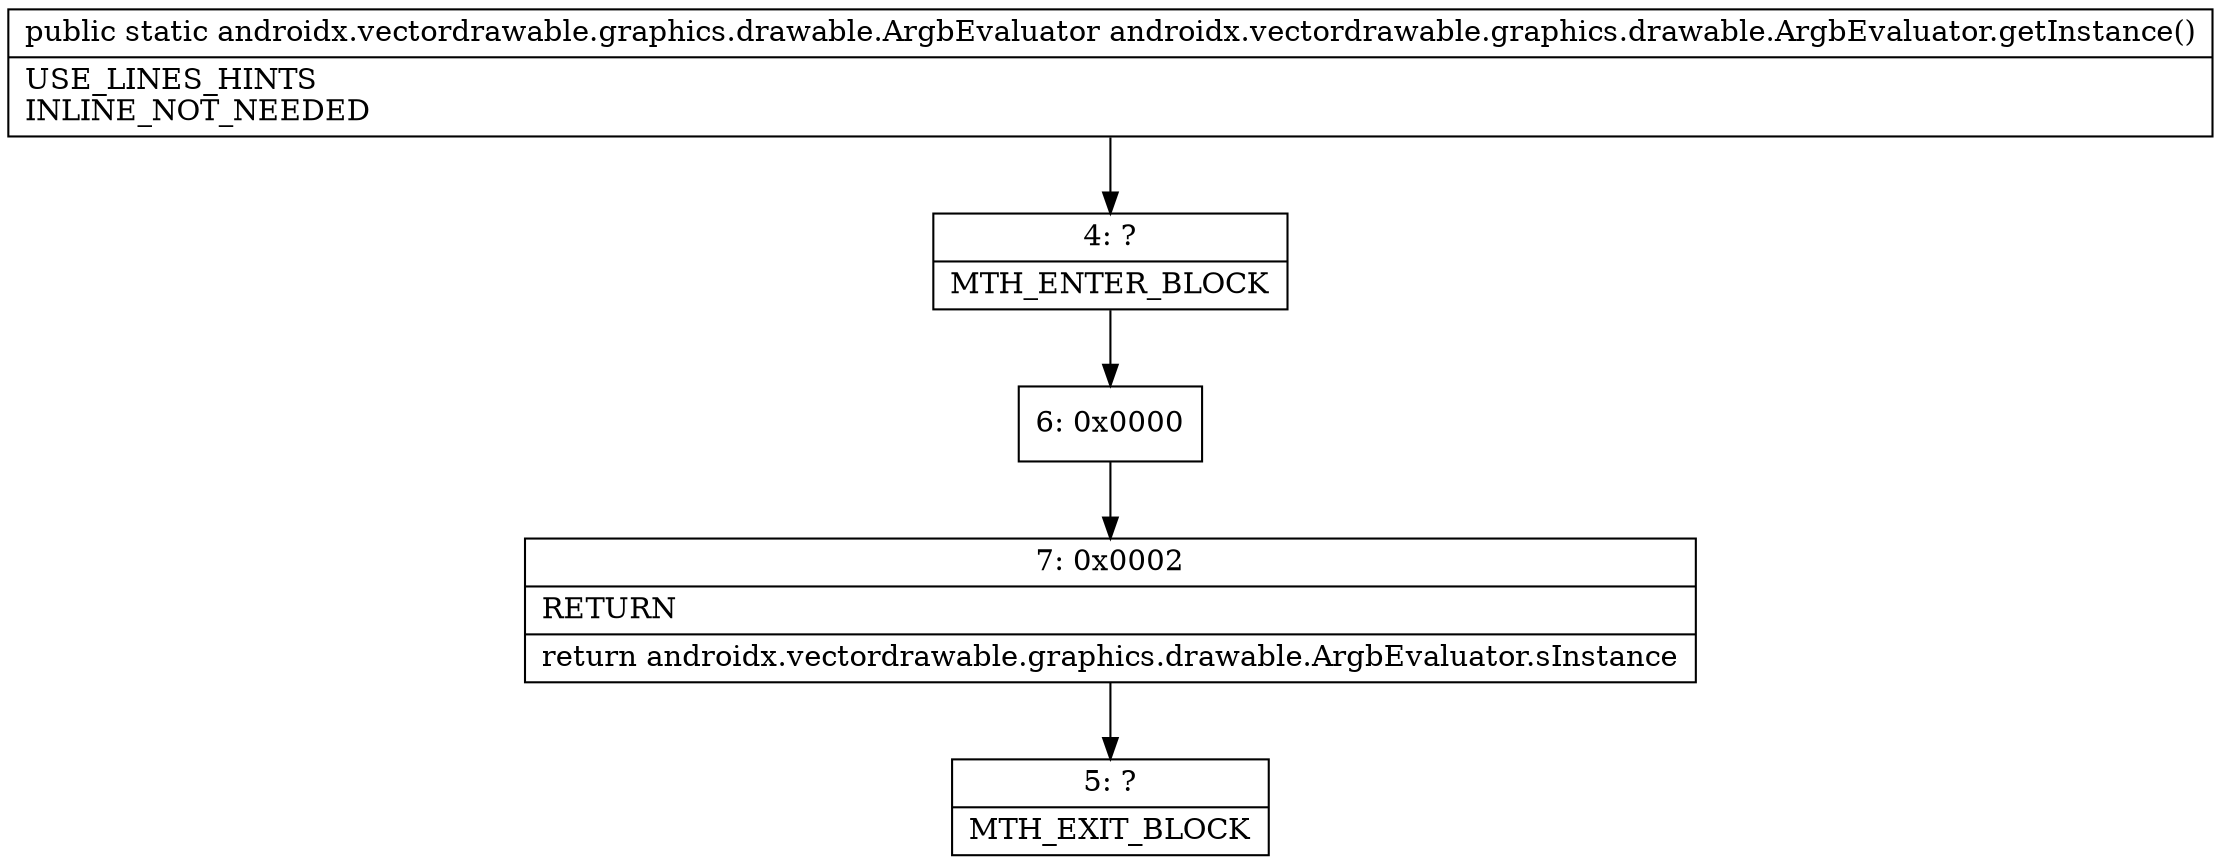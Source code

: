 digraph "CFG forandroidx.vectordrawable.graphics.drawable.ArgbEvaluator.getInstance()Landroidx\/vectordrawable\/graphics\/drawable\/ArgbEvaluator;" {
Node_4 [shape=record,label="{4\:\ ?|MTH_ENTER_BLOCK\l}"];
Node_6 [shape=record,label="{6\:\ 0x0000}"];
Node_7 [shape=record,label="{7\:\ 0x0002|RETURN\l|return androidx.vectordrawable.graphics.drawable.ArgbEvaluator.sInstance\l}"];
Node_5 [shape=record,label="{5\:\ ?|MTH_EXIT_BLOCK\l}"];
MethodNode[shape=record,label="{public static androidx.vectordrawable.graphics.drawable.ArgbEvaluator androidx.vectordrawable.graphics.drawable.ArgbEvaluator.getInstance()  | USE_LINES_HINTS\lINLINE_NOT_NEEDED\l}"];
MethodNode -> Node_4;Node_4 -> Node_6;
Node_6 -> Node_7;
Node_7 -> Node_5;
}

